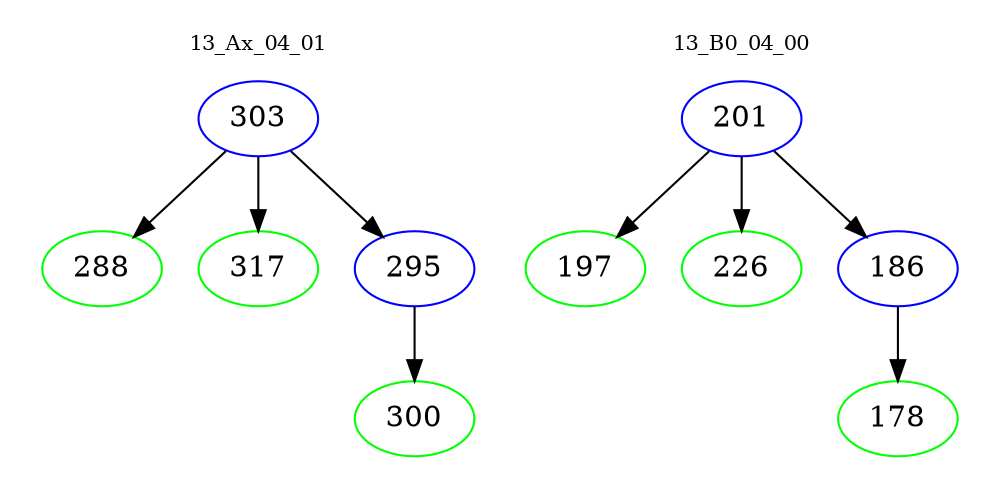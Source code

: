 digraph{
subgraph cluster_0 {
color = white
label = "13_Ax_04_01";
fontsize=10;
T0_303 [label="303", color="blue"]
T0_303 -> T0_288 [color="black"]
T0_288 [label="288", color="green"]
T0_303 -> T0_317 [color="black"]
T0_317 [label="317", color="green"]
T0_303 -> T0_295 [color="black"]
T0_295 [label="295", color="blue"]
T0_295 -> T0_300 [color="black"]
T0_300 [label="300", color="green"]
}
subgraph cluster_1 {
color = white
label = "13_B0_04_00";
fontsize=10;
T1_201 [label="201", color="blue"]
T1_201 -> T1_197 [color="black"]
T1_197 [label="197", color="green"]
T1_201 -> T1_226 [color="black"]
T1_226 [label="226", color="green"]
T1_201 -> T1_186 [color="black"]
T1_186 [label="186", color="blue"]
T1_186 -> T1_178 [color="black"]
T1_178 [label="178", color="green"]
}
}

